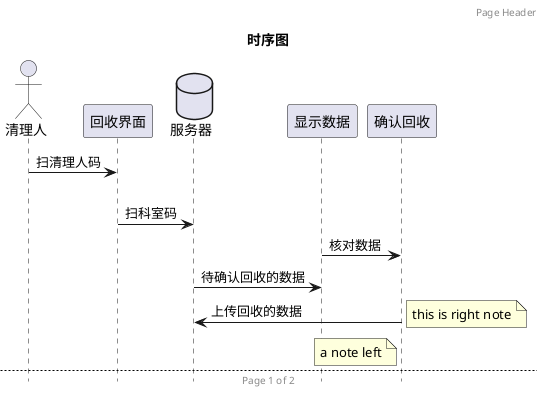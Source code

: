@startuml
title 时序图
header Page Header
footer Page %page% of %lastpage%
'移除脚注
hide footbox
'内容
actor 清理人
participant 回收界面
清理人 -> 回收界面 : 扫清理人码
database 服务器
'使用|||来增加空间，可以指定像素数量
||20||
回收界面 -> 服务器 : 扫科室码
显示数据 -> 确认回收 :核对数据
服务器 -> 显示数据 : 待确认回收的数据
确认回收 -> 服务器 : 上传回收的数据
'添加注释
note right: this is right note
note left 确认回收
	a note left
end note

newpage
/'
这里会共享定义的内容的，案例所以想重新定义还得分开
https://blog.csdn.net/junhuahouse/article/details/80753374
'/
@enduml